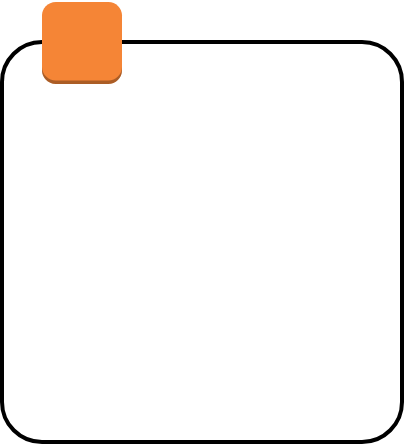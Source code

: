 <mxfile version="21.3.2" type="github">
  <diagram name="Page-1" id="4sBRTUmay-Ph992r3ssx">
    <mxGraphModel dx="1434" dy="800" grid="1" gridSize="10" guides="1" tooltips="1" connect="1" arrows="1" fold="1" page="1" pageScale="1" pageWidth="850" pageHeight="1100" math="0" shadow="0">
      <root>
        <mxCell id="0" />
        <mxCell id="1" parent="0" />
        <mxCell id="yKwpCIG81jHGUV0XoWNQ-1" value="" style="rounded=1;arcSize=10;dashed=0;fillColor=none;gradientColor=none;strokeWidth=2;" vertex="1" parent="1">
          <mxGeometry x="320" y="320" width="200" height="200" as="geometry" />
        </mxCell>
        <mxCell id="yKwpCIG81jHGUV0XoWNQ-2" value="" style="dashed=0;html=1;shape=mxgraph.aws3.instance;fillColor=#F58536;gradientColor=none;dashed=0;" vertex="1" parent="1">
          <mxGeometry x="340" y="300" width="40" height="41" as="geometry" />
        </mxCell>
      </root>
    </mxGraphModel>
  </diagram>
</mxfile>
